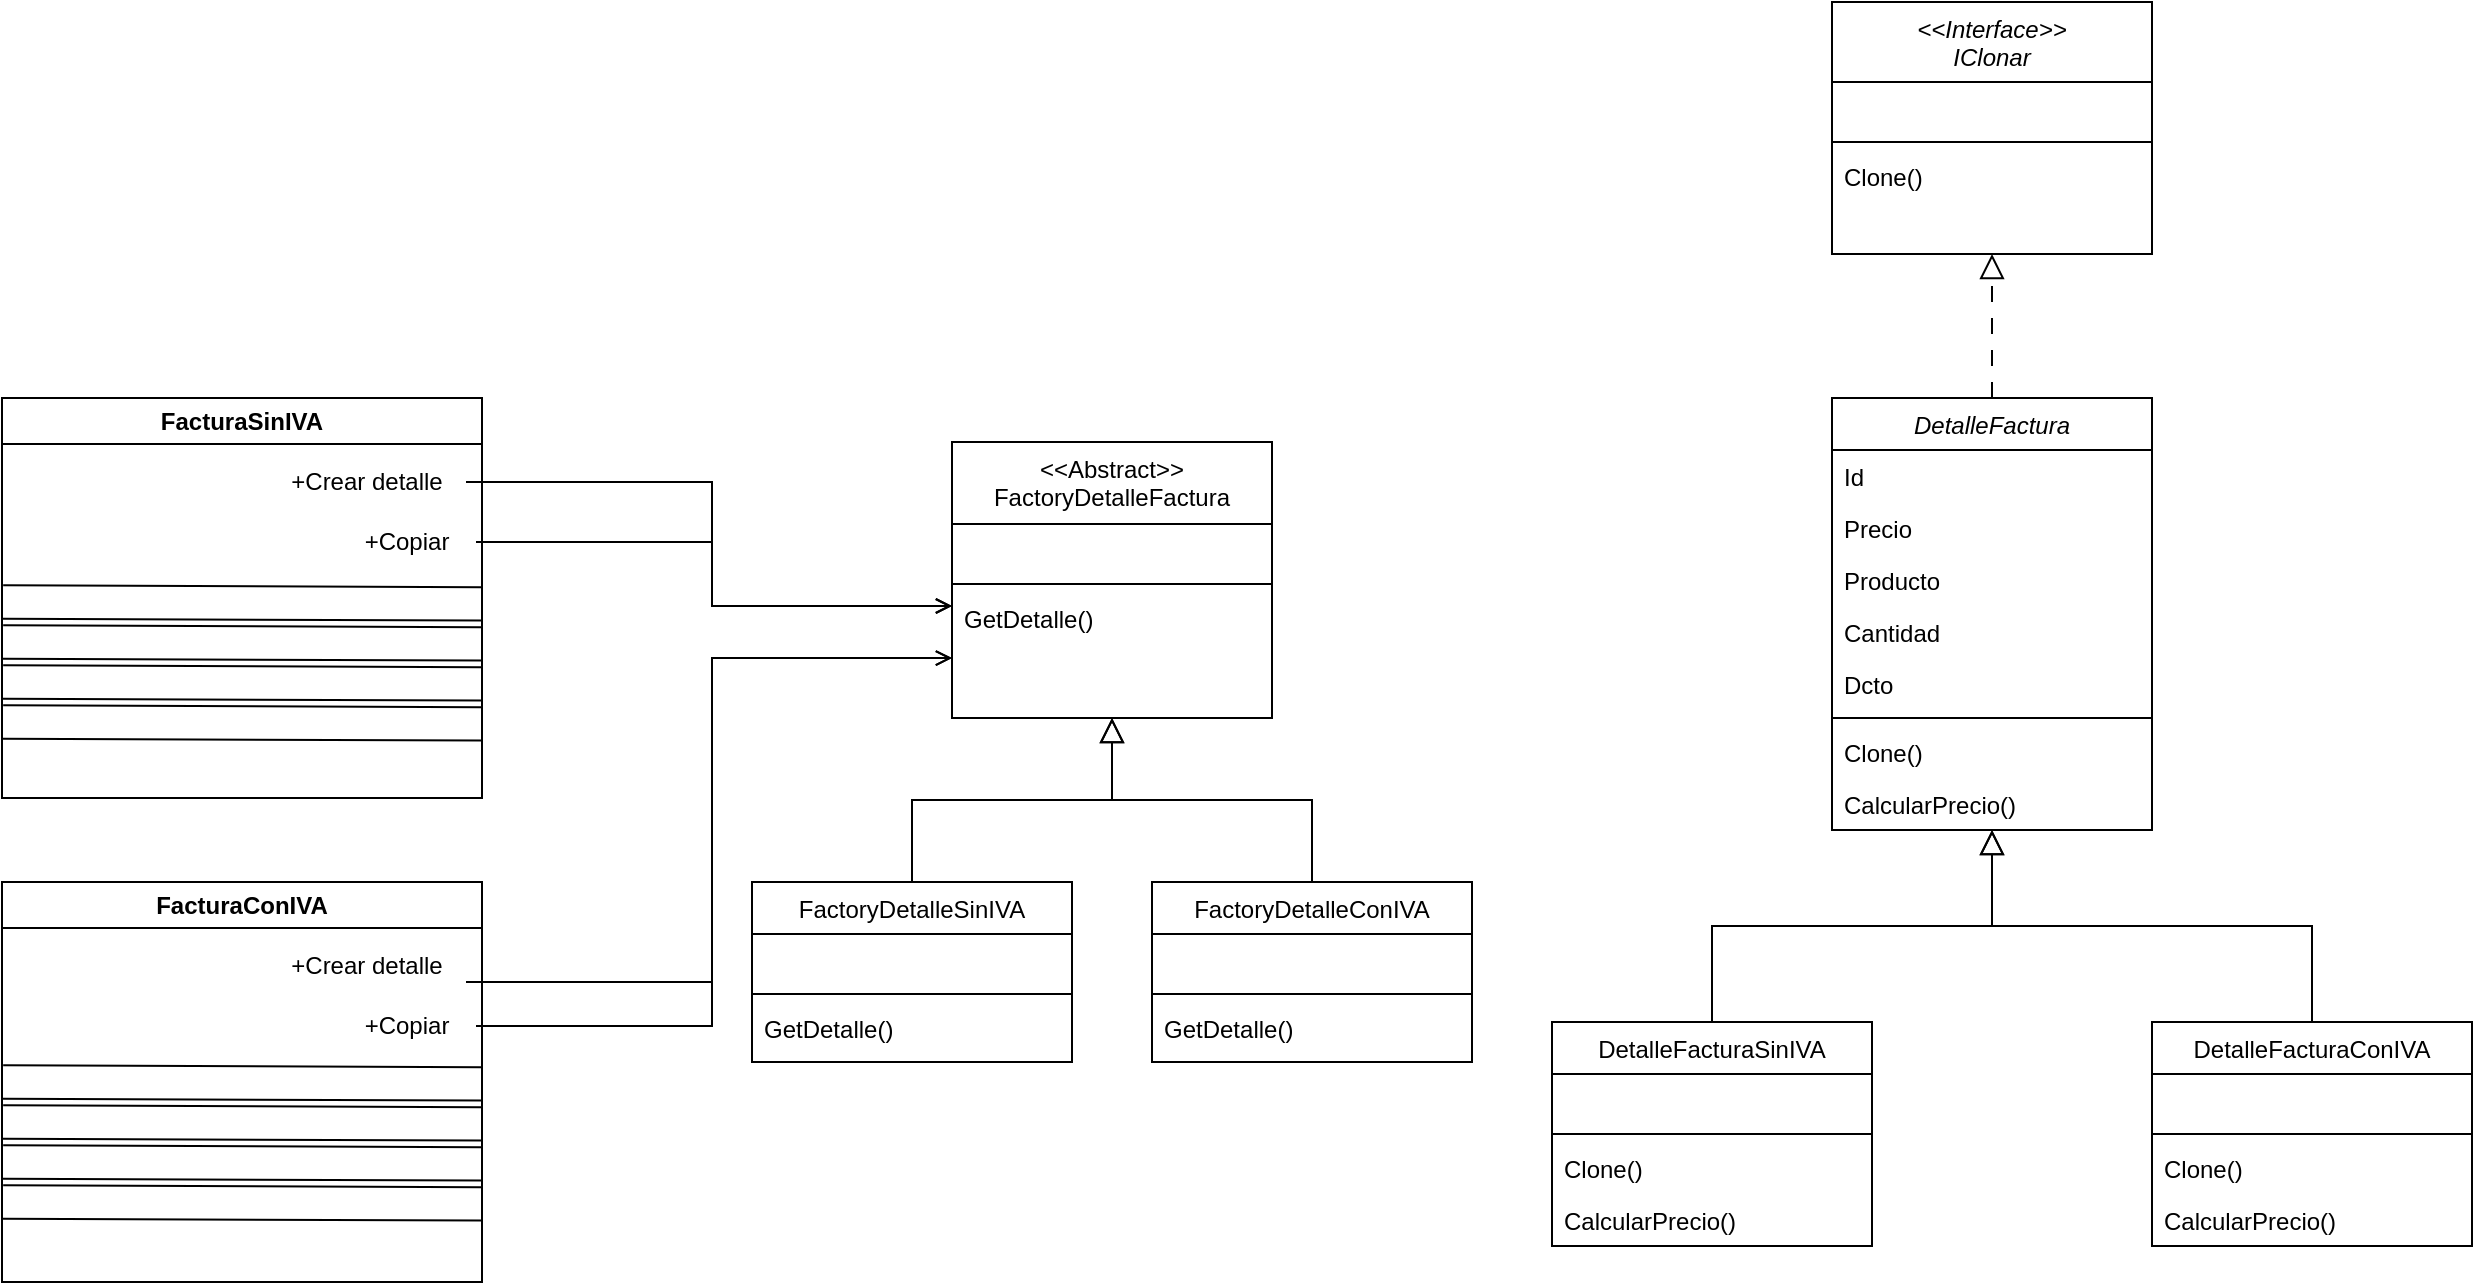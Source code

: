 <mxfile version="22.1.0" type="github">
  <diagram id="C5RBs43oDa-KdzZeNtuy" name="Page-1">
    <mxGraphModel dx="1624" dy="1608" grid="1" gridSize="10" guides="1" tooltips="1" connect="1" arrows="1" fold="1" page="1" pageScale="1" pageWidth="827" pageHeight="1169" math="0" shadow="0">
      <root>
        <mxCell id="WIyWlLk6GJQsqaUBKTNV-0" />
        <mxCell id="WIyWlLk6GJQsqaUBKTNV-1" parent="WIyWlLk6GJQsqaUBKTNV-0" />
        <mxCell id="jp-SRCnOsA3qcLdnqWe--9" style="edgeStyle=orthogonalEdgeStyle;rounded=0;orthogonalLoop=1;jettySize=auto;html=1;endArrow=block;endFill=0;dashed=1;dashPattern=8 8;endSize=10;" parent="WIyWlLk6GJQsqaUBKTNV-1" source="zkfFHV4jXpPFQw0GAbJ--0" target="jp-SRCnOsA3qcLdnqWe--0" edge="1">
          <mxGeometry relative="1" as="geometry" />
        </mxCell>
        <mxCell id="zkfFHV4jXpPFQw0GAbJ--0" value="DetalleFactura" style="swimlane;fontStyle=2;align=center;verticalAlign=top;childLayout=stackLayout;horizontal=1;startSize=26;horizontalStack=0;resizeParent=1;resizeLast=0;collapsible=1;marginBottom=0;rounded=0;shadow=0;strokeWidth=1;" parent="WIyWlLk6GJQsqaUBKTNV-1" vertex="1">
          <mxGeometry x="220" y="128" width="160" height="216" as="geometry">
            <mxRectangle x="230" y="140" width="160" height="26" as="alternateBounds" />
          </mxGeometry>
        </mxCell>
        <mxCell id="zkfFHV4jXpPFQw0GAbJ--1" value="Id" style="text;align=left;verticalAlign=top;spacingLeft=4;spacingRight=4;overflow=hidden;rotatable=0;points=[[0,0.5],[1,0.5]];portConstraint=eastwest;" parent="zkfFHV4jXpPFQw0GAbJ--0" vertex="1">
          <mxGeometry y="26" width="160" height="26" as="geometry" />
        </mxCell>
        <mxCell id="jp-SRCnOsA3qcLdnqWe--6" value="Precio" style="text;align=left;verticalAlign=top;spacingLeft=4;spacingRight=4;overflow=hidden;rotatable=0;points=[[0,0.5],[1,0.5]];portConstraint=eastwest;rounded=0;shadow=0;html=0;" parent="zkfFHV4jXpPFQw0GAbJ--0" vertex="1">
          <mxGeometry y="52" width="160" height="26" as="geometry" />
        </mxCell>
        <mxCell id="zkfFHV4jXpPFQw0GAbJ--2" value="Producto" style="text;align=left;verticalAlign=top;spacingLeft=4;spacingRight=4;overflow=hidden;rotatable=0;points=[[0,0.5],[1,0.5]];portConstraint=eastwest;rounded=0;shadow=0;html=0;" parent="zkfFHV4jXpPFQw0GAbJ--0" vertex="1">
          <mxGeometry y="78" width="160" height="26" as="geometry" />
        </mxCell>
        <mxCell id="jp-SRCnOsA3qcLdnqWe--7" value="Cantidad" style="text;align=left;verticalAlign=top;spacingLeft=4;spacingRight=4;overflow=hidden;rotatable=0;points=[[0,0.5],[1,0.5]];portConstraint=eastwest;rounded=0;shadow=0;html=0;" parent="zkfFHV4jXpPFQw0GAbJ--0" vertex="1">
          <mxGeometry y="104" width="160" height="26" as="geometry" />
        </mxCell>
        <mxCell id="zkfFHV4jXpPFQw0GAbJ--3" value="Dcto" style="text;align=left;verticalAlign=top;spacingLeft=4;spacingRight=4;overflow=hidden;rotatable=0;points=[[0,0.5],[1,0.5]];portConstraint=eastwest;rounded=0;shadow=0;html=0;" parent="zkfFHV4jXpPFQw0GAbJ--0" vertex="1">
          <mxGeometry y="130" width="160" height="26" as="geometry" />
        </mxCell>
        <mxCell id="zkfFHV4jXpPFQw0GAbJ--4" value="" style="line;html=1;strokeWidth=1;align=left;verticalAlign=middle;spacingTop=-1;spacingLeft=3;spacingRight=3;rotatable=0;labelPosition=right;points=[];portConstraint=eastwest;" parent="zkfFHV4jXpPFQw0GAbJ--0" vertex="1">
          <mxGeometry y="156" width="160" height="8" as="geometry" />
        </mxCell>
        <mxCell id="jp-SRCnOsA3qcLdnqWe--8" value="Clone()" style="text;align=left;verticalAlign=top;spacingLeft=4;spacingRight=4;overflow=hidden;rotatable=0;points=[[0,0.5],[1,0.5]];portConstraint=eastwest;" parent="zkfFHV4jXpPFQw0GAbJ--0" vertex="1">
          <mxGeometry y="164" width="160" height="26" as="geometry" />
        </mxCell>
        <mxCell id="zkfFHV4jXpPFQw0GAbJ--5" value="CalcularPrecio()" style="text;align=left;verticalAlign=top;spacingLeft=4;spacingRight=4;overflow=hidden;rotatable=0;points=[[0,0.5],[1,0.5]];portConstraint=eastwest;" parent="zkfFHV4jXpPFQw0GAbJ--0" vertex="1">
          <mxGeometry y="190" width="160" height="26" as="geometry" />
        </mxCell>
        <mxCell id="zkfFHV4jXpPFQw0GAbJ--6" value="&lt;&lt;Abstract&gt;&gt;&#xa;FactoryDetalleFactura" style="swimlane;fontStyle=0;align=center;verticalAlign=top;childLayout=stackLayout;horizontal=1;startSize=41;horizontalStack=0;resizeParent=1;resizeLast=0;collapsible=1;marginBottom=0;rounded=0;shadow=0;strokeWidth=1;" parent="WIyWlLk6GJQsqaUBKTNV-1" vertex="1">
          <mxGeometry x="-220" y="150" width="160" height="138" as="geometry">
            <mxRectangle x="130" y="380" width="160" height="26" as="alternateBounds" />
          </mxGeometry>
        </mxCell>
        <mxCell id="zkfFHV4jXpPFQw0GAbJ--8" value=" " style="text;align=left;verticalAlign=top;spacingLeft=4;spacingRight=4;overflow=hidden;rotatable=0;points=[[0,0.5],[1,0.5]];portConstraint=eastwest;rounded=0;shadow=0;html=0;" parent="zkfFHV4jXpPFQw0GAbJ--6" vertex="1">
          <mxGeometry y="41" width="160" height="26" as="geometry" />
        </mxCell>
        <mxCell id="zkfFHV4jXpPFQw0GAbJ--9" value="" style="line;html=1;strokeWidth=1;align=left;verticalAlign=middle;spacingTop=-1;spacingLeft=3;spacingRight=3;rotatable=0;labelPosition=right;points=[];portConstraint=eastwest;" parent="zkfFHV4jXpPFQw0GAbJ--6" vertex="1">
          <mxGeometry y="67" width="160" height="8" as="geometry" />
        </mxCell>
        <mxCell id="zkfFHV4jXpPFQw0GAbJ--10" value="GetDetalle()" style="text;align=left;verticalAlign=top;spacingLeft=4;spacingRight=4;overflow=hidden;rotatable=0;points=[[0,0.5],[1,0.5]];portConstraint=eastwest;fontStyle=0" parent="zkfFHV4jXpPFQw0GAbJ--6" vertex="1">
          <mxGeometry y="75" width="160" height="26" as="geometry" />
        </mxCell>
        <mxCell id="jp-SRCnOsA3qcLdnqWe--18" style="edgeStyle=orthogonalEdgeStyle;rounded=0;orthogonalLoop=1;jettySize=auto;html=1;endArrow=block;endFill=0;strokeWidth=1;endSize=10;" parent="WIyWlLk6GJQsqaUBKTNV-1" source="zkfFHV4jXpPFQw0GAbJ--13" target="zkfFHV4jXpPFQw0GAbJ--0" edge="1">
          <mxGeometry relative="1" as="geometry" />
        </mxCell>
        <mxCell id="zkfFHV4jXpPFQw0GAbJ--13" value="DetalleFacturaSinIVA" style="swimlane;fontStyle=0;align=center;verticalAlign=top;childLayout=stackLayout;horizontal=1;startSize=26;horizontalStack=0;resizeParent=1;resizeLast=0;collapsible=1;marginBottom=0;rounded=0;shadow=0;strokeWidth=1;" parent="WIyWlLk6GJQsqaUBKTNV-1" vertex="1">
          <mxGeometry x="80" y="440" width="160" height="112" as="geometry">
            <mxRectangle x="340" y="380" width="170" height="26" as="alternateBounds" />
          </mxGeometry>
        </mxCell>
        <mxCell id="jp-SRCnOsA3qcLdnqWe--20" style="text;align=left;verticalAlign=top;spacingLeft=4;spacingRight=4;overflow=hidden;rotatable=0;points=[[0,0.5],[1,0.5]];portConstraint=eastwest;" parent="zkfFHV4jXpPFQw0GAbJ--13" vertex="1">
          <mxGeometry y="26" width="160" height="26" as="geometry" />
        </mxCell>
        <mxCell id="zkfFHV4jXpPFQw0GAbJ--15" value="" style="line;html=1;strokeWidth=1;align=left;verticalAlign=middle;spacingTop=-1;spacingLeft=3;spacingRight=3;rotatable=0;labelPosition=right;points=[];portConstraint=eastwest;" parent="zkfFHV4jXpPFQw0GAbJ--13" vertex="1">
          <mxGeometry y="52" width="160" height="8" as="geometry" />
        </mxCell>
        <mxCell id="jp-SRCnOsA3qcLdnqWe--21" value="Clone()" style="text;align=left;verticalAlign=top;spacingLeft=4;spacingRight=4;overflow=hidden;rotatable=0;points=[[0,0.5],[1,0.5]];portConstraint=eastwest;" parent="zkfFHV4jXpPFQw0GAbJ--13" vertex="1">
          <mxGeometry y="60" width="160" height="26" as="geometry" />
        </mxCell>
        <mxCell id="lr7jb0J3LA6OWk25KDTx-0" value="CalcularPrecio()" style="text;align=left;verticalAlign=top;spacingLeft=4;spacingRight=4;overflow=hidden;rotatable=0;points=[[0,0.5],[1,0.5]];portConstraint=eastwest;" parent="zkfFHV4jXpPFQw0GAbJ--13" vertex="1">
          <mxGeometry y="86" width="160" height="26" as="geometry" />
        </mxCell>
        <mxCell id="jp-SRCnOsA3qcLdnqWe--0" value="&lt;&lt;Interface&gt;&gt;&#xa;IClonar" style="swimlane;fontStyle=2;align=center;verticalAlign=top;childLayout=stackLayout;horizontal=1;startSize=40;horizontalStack=0;resizeParent=1;resizeLast=0;collapsible=1;marginBottom=0;rounded=0;shadow=0;strokeWidth=1;swimlaneHead=1;" parent="WIyWlLk6GJQsqaUBKTNV-1" vertex="1">
          <mxGeometry x="220" y="-70" width="160" height="126" as="geometry">
            <mxRectangle x="250" y="-160" width="160" height="26" as="alternateBounds" />
          </mxGeometry>
        </mxCell>
        <mxCell id="jp-SRCnOsA3qcLdnqWe--3" value=" " style="text;align=left;verticalAlign=top;spacingLeft=4;spacingRight=4;overflow=hidden;rotatable=0;points=[[0,0.5],[1,0.5]];portConstraint=eastwest;rounded=0;shadow=0;html=0;" parent="jp-SRCnOsA3qcLdnqWe--0" vertex="1">
          <mxGeometry y="40" width="160" height="26" as="geometry" />
        </mxCell>
        <mxCell id="jp-SRCnOsA3qcLdnqWe--4" value="" style="line;html=1;strokeWidth=1;align=left;verticalAlign=middle;spacingTop=-1;spacingLeft=3;spacingRight=3;rotatable=0;labelPosition=right;points=[];portConstraint=eastwest;" parent="jp-SRCnOsA3qcLdnqWe--0" vertex="1">
          <mxGeometry y="66" width="160" height="8" as="geometry" />
        </mxCell>
        <mxCell id="jp-SRCnOsA3qcLdnqWe--5" value="Clone()" style="text;align=left;verticalAlign=top;spacingLeft=4;spacingRight=4;overflow=hidden;rotatable=0;points=[[0,0.5],[1,0.5]];portConstraint=eastwest;" parent="jp-SRCnOsA3qcLdnqWe--0" vertex="1">
          <mxGeometry y="74" width="160" height="26" as="geometry" />
        </mxCell>
        <mxCell id="jp-SRCnOsA3qcLdnqWe--26" style="edgeStyle=orthogonalEdgeStyle;rounded=0;orthogonalLoop=1;jettySize=auto;html=1;endArrow=block;endFill=0;strokeWidth=1;endSize=10;" parent="WIyWlLk6GJQsqaUBKTNV-1" source="jp-SRCnOsA3qcLdnqWe--22" target="zkfFHV4jXpPFQw0GAbJ--0" edge="1">
          <mxGeometry relative="1" as="geometry" />
        </mxCell>
        <mxCell id="jp-SRCnOsA3qcLdnqWe--22" value="DetalleFacturaConIVA" style="swimlane;fontStyle=0;align=center;verticalAlign=top;childLayout=stackLayout;horizontal=1;startSize=26;horizontalStack=0;resizeParent=1;resizeLast=0;collapsible=1;marginBottom=0;rounded=0;shadow=0;strokeWidth=1;" parent="WIyWlLk6GJQsqaUBKTNV-1" vertex="1">
          <mxGeometry x="380" y="440" width="160" height="112" as="geometry">
            <mxRectangle x="340" y="380" width="170" height="26" as="alternateBounds" />
          </mxGeometry>
        </mxCell>
        <mxCell id="jp-SRCnOsA3qcLdnqWe--23" style="text;align=left;verticalAlign=top;spacingLeft=4;spacingRight=4;overflow=hidden;rotatable=0;points=[[0,0.5],[1,0.5]];portConstraint=eastwest;" parent="jp-SRCnOsA3qcLdnqWe--22" vertex="1">
          <mxGeometry y="26" width="160" height="26" as="geometry" />
        </mxCell>
        <mxCell id="jp-SRCnOsA3qcLdnqWe--24" value="" style="line;html=1;strokeWidth=1;align=left;verticalAlign=middle;spacingTop=-1;spacingLeft=3;spacingRight=3;rotatable=0;labelPosition=right;points=[];portConstraint=eastwest;" parent="jp-SRCnOsA3qcLdnqWe--22" vertex="1">
          <mxGeometry y="52" width="160" height="8" as="geometry" />
        </mxCell>
        <mxCell id="jp-SRCnOsA3qcLdnqWe--25" value="Clone()" style="text;align=left;verticalAlign=top;spacingLeft=4;spacingRight=4;overflow=hidden;rotatable=0;points=[[0,0.5],[1,0.5]];portConstraint=eastwest;" parent="jp-SRCnOsA3qcLdnqWe--22" vertex="1">
          <mxGeometry y="60" width="160" height="26" as="geometry" />
        </mxCell>
        <mxCell id="lr7jb0J3LA6OWk25KDTx-2" value="CalcularPrecio()" style="text;align=left;verticalAlign=top;spacingLeft=4;spacingRight=4;overflow=hidden;rotatable=0;points=[[0,0.5],[1,0.5]];portConstraint=eastwest;" parent="jp-SRCnOsA3qcLdnqWe--22" vertex="1">
          <mxGeometry y="86" width="160" height="26" as="geometry" />
        </mxCell>
        <mxCell id="jp-SRCnOsA3qcLdnqWe--28" value="FacturaSinIVA" style="swimlane;whiteSpace=wrap;html=1;" parent="WIyWlLk6GJQsqaUBKTNV-1" vertex="1">
          <mxGeometry x="-695" y="128" width="240" height="200" as="geometry" />
        </mxCell>
        <mxCell id="jp-SRCnOsA3qcLdnqWe--29" value="+Crear detalle" style="text;html=1;align=center;verticalAlign=middle;resizable=0;points=[];autosize=1;strokeColor=none;fillColor=none;" parent="jp-SRCnOsA3qcLdnqWe--28" vertex="1">
          <mxGeometry x="132" y="27" width="100" height="30" as="geometry" />
        </mxCell>
        <mxCell id="jp-SRCnOsA3qcLdnqWe--30" value="+Copiar" style="text;html=1;align=center;verticalAlign=middle;resizable=0;points=[];autosize=1;strokeColor=none;fillColor=none;" parent="jp-SRCnOsA3qcLdnqWe--28" vertex="1">
          <mxGeometry x="167" y="57" width="70" height="30" as="geometry" />
        </mxCell>
        <mxCell id="jp-SRCnOsA3qcLdnqWe--48" value="" style="shape=link;html=1;rounded=0;entryX=1.035;entryY=1.032;entryDx=0;entryDy=0;entryPerimeter=0;width=16.667;verticalAlign=middle;" parent="jp-SRCnOsA3qcLdnqWe--28" edge="1">
          <mxGeometry width="100" relative="1" as="geometry">
            <mxPoint x="0.55" y="102" as="sourcePoint" />
            <mxPoint x="240.0" y="102.96" as="targetPoint" />
          </mxGeometry>
        </mxCell>
        <mxCell id="jp-SRCnOsA3qcLdnqWe--51" value="" style="shape=link;html=1;rounded=0;entryX=1.035;entryY=1.032;entryDx=0;entryDy=0;entryPerimeter=0;width=16.667;verticalAlign=middle;" parent="jp-SRCnOsA3qcLdnqWe--28" edge="1">
          <mxGeometry width="100" relative="1" as="geometry">
            <mxPoint x="0.55" y="162" as="sourcePoint" />
            <mxPoint x="240.0" y="162.96" as="targetPoint" />
          </mxGeometry>
        </mxCell>
        <mxCell id="jp-SRCnOsA3qcLdnqWe--50" value="" style="shape=link;html=1;rounded=0;entryX=1.035;entryY=1.032;entryDx=0;entryDy=0;entryPerimeter=0;width=16.667;verticalAlign=middle;" parent="jp-SRCnOsA3qcLdnqWe--28" edge="1">
          <mxGeometry width="100" relative="1" as="geometry">
            <mxPoint x="0.55" y="142" as="sourcePoint" />
            <mxPoint x="240.0" y="142.96" as="targetPoint" />
          </mxGeometry>
        </mxCell>
        <mxCell id="jp-SRCnOsA3qcLdnqWe--49" value="" style="shape=link;html=1;rounded=0;entryX=1.035;entryY=1.032;entryDx=0;entryDy=0;entryPerimeter=0;width=16.667;verticalAlign=middle;" parent="jp-SRCnOsA3qcLdnqWe--28" edge="1">
          <mxGeometry width="100" relative="1" as="geometry">
            <mxPoint x="0.55" y="122" as="sourcePoint" />
            <mxPoint x="240.0" y="122.96" as="targetPoint" />
          </mxGeometry>
        </mxCell>
        <mxCell id="jp-SRCnOsA3qcLdnqWe--32" style="edgeStyle=orthogonalEdgeStyle;rounded=0;orthogonalLoop=1;jettySize=auto;html=1;endArrow=open;endFill=0;" parent="WIyWlLk6GJQsqaUBKTNV-1" source="jp-SRCnOsA3qcLdnqWe--29" target="zkfFHV4jXpPFQw0GAbJ--10" edge="1">
          <mxGeometry relative="1" as="geometry">
            <Array as="points">
              <mxPoint x="-340" y="170" />
              <mxPoint x="-340" y="232" />
            </Array>
          </mxGeometry>
        </mxCell>
        <mxCell id="jp-SRCnOsA3qcLdnqWe--33" style="edgeStyle=orthogonalEdgeStyle;rounded=0;orthogonalLoop=1;jettySize=auto;html=1;endArrow=open;endFill=0;" parent="WIyWlLk6GJQsqaUBKTNV-1" source="jp-SRCnOsA3qcLdnqWe--30" target="zkfFHV4jXpPFQw0GAbJ--10" edge="1">
          <mxGeometry relative="1" as="geometry">
            <Array as="points">
              <mxPoint x="-340" y="200" />
              <mxPoint x="-340" y="232" />
            </Array>
          </mxGeometry>
        </mxCell>
        <mxCell id="jp-SRCnOsA3qcLdnqWe--34" value="FacturaConIVA" style="swimlane;whiteSpace=wrap;html=1;" parent="WIyWlLk6GJQsqaUBKTNV-1" vertex="1">
          <mxGeometry x="-695" y="370" width="240" height="200" as="geometry" />
        </mxCell>
        <mxCell id="jp-SRCnOsA3qcLdnqWe--35" value="+Crear detalle" style="text;html=1;align=center;verticalAlign=middle;resizable=0;points=[];autosize=1;strokeColor=none;fillColor=none;" parent="jp-SRCnOsA3qcLdnqWe--34" vertex="1">
          <mxGeometry x="132" y="27" width="100" height="30" as="geometry" />
        </mxCell>
        <mxCell id="jp-SRCnOsA3qcLdnqWe--36" value="+Copiar" style="text;html=1;align=center;verticalAlign=middle;resizable=0;points=[];autosize=1;strokeColor=none;fillColor=none;" parent="jp-SRCnOsA3qcLdnqWe--34" vertex="1">
          <mxGeometry x="167" y="57" width="70" height="30" as="geometry" />
        </mxCell>
        <mxCell id="jp-SRCnOsA3qcLdnqWe--55" value="" style="shape=link;html=1;rounded=0;entryX=1.035;entryY=1.032;entryDx=0;entryDy=0;entryPerimeter=0;width=16.667;verticalAlign=middle;" parent="jp-SRCnOsA3qcLdnqWe--34" edge="1">
          <mxGeometry width="100" relative="1" as="geometry">
            <mxPoint x="0.55" y="100" as="sourcePoint" />
            <mxPoint x="240.0" y="100.96" as="targetPoint" />
          </mxGeometry>
        </mxCell>
        <mxCell id="jp-SRCnOsA3qcLdnqWe--56" value="" style="shape=link;html=1;rounded=0;entryX=1.035;entryY=1.032;entryDx=0;entryDy=0;entryPerimeter=0;width=16.667;verticalAlign=middle;" parent="jp-SRCnOsA3qcLdnqWe--34" edge="1">
          <mxGeometry width="100" relative="1" as="geometry">
            <mxPoint x="0.55" y="160" as="sourcePoint" />
            <mxPoint x="240.0" y="160.96" as="targetPoint" />
          </mxGeometry>
        </mxCell>
        <mxCell id="jp-SRCnOsA3qcLdnqWe--57" value="" style="shape=link;html=1;rounded=0;entryX=1.035;entryY=1.032;entryDx=0;entryDy=0;entryPerimeter=0;width=16.667;verticalAlign=middle;" parent="jp-SRCnOsA3qcLdnqWe--34" edge="1">
          <mxGeometry width="100" relative="1" as="geometry">
            <mxPoint x="0.55" y="140" as="sourcePoint" />
            <mxPoint x="240.0" y="140.96" as="targetPoint" />
          </mxGeometry>
        </mxCell>
        <mxCell id="jp-SRCnOsA3qcLdnqWe--58" value="" style="shape=link;html=1;rounded=0;entryX=1.035;entryY=1.032;entryDx=0;entryDy=0;entryPerimeter=0;width=16.667;verticalAlign=middle;" parent="jp-SRCnOsA3qcLdnqWe--34" edge="1">
          <mxGeometry width="100" relative="1" as="geometry">
            <mxPoint x="0.55" y="120" as="sourcePoint" />
            <mxPoint x="240.0" y="120.96" as="targetPoint" />
          </mxGeometry>
        </mxCell>
        <mxCell id="jp-SRCnOsA3qcLdnqWe--37" style="edgeStyle=orthogonalEdgeStyle;rounded=0;orthogonalLoop=1;jettySize=auto;html=1;endArrow=open;endFill=0;" parent="WIyWlLk6GJQsqaUBKTNV-1" source="jp-SRCnOsA3qcLdnqWe--35" edge="1">
          <mxGeometry relative="1" as="geometry">
            <mxPoint x="-220" y="258.048" as="targetPoint" />
            <Array as="points">
              <mxPoint x="-340" y="420" />
              <mxPoint x="-340" y="258" />
            </Array>
          </mxGeometry>
        </mxCell>
        <mxCell id="jp-SRCnOsA3qcLdnqWe--38" style="edgeStyle=orthogonalEdgeStyle;rounded=0;orthogonalLoop=1;jettySize=auto;html=1;endArrow=open;endFill=0;" parent="WIyWlLk6GJQsqaUBKTNV-1" source="jp-SRCnOsA3qcLdnqWe--36" edge="1">
          <mxGeometry relative="1" as="geometry">
            <mxPoint x="-220" y="258.048" as="targetPoint" />
            <Array as="points">
              <mxPoint x="-340" y="442" />
              <mxPoint x="-340" y="258" />
            </Array>
          </mxGeometry>
        </mxCell>
        <mxCell id="jp-SRCnOsA3qcLdnqWe--71" style="edgeStyle=orthogonalEdgeStyle;rounded=0;orthogonalLoop=1;jettySize=auto;html=1;endArrow=block;endFill=0;endSize=10;" parent="WIyWlLk6GJQsqaUBKTNV-1" source="jp-SRCnOsA3qcLdnqWe--60" target="zkfFHV4jXpPFQw0GAbJ--6" edge="1">
          <mxGeometry relative="1" as="geometry" />
        </mxCell>
        <mxCell id="jp-SRCnOsA3qcLdnqWe--60" value="FactoryDetalleConIVA" style="swimlane;fontStyle=0;align=center;verticalAlign=top;childLayout=stackLayout;horizontal=1;startSize=26;horizontalStack=0;resizeParent=1;resizeLast=0;collapsible=1;marginBottom=0;rounded=0;shadow=0;strokeWidth=1;" parent="WIyWlLk6GJQsqaUBKTNV-1" vertex="1">
          <mxGeometry x="-120" y="370" width="160" height="90" as="geometry">
            <mxRectangle x="130" y="380" width="160" height="26" as="alternateBounds" />
          </mxGeometry>
        </mxCell>
        <mxCell id="jp-SRCnOsA3qcLdnqWe--61" value=" " style="text;align=left;verticalAlign=top;spacingLeft=4;spacingRight=4;overflow=hidden;rotatable=0;points=[[0,0.5],[1,0.5]];portConstraint=eastwest;rounded=0;shadow=0;html=0;" parent="jp-SRCnOsA3qcLdnqWe--60" vertex="1">
          <mxGeometry y="26" width="160" height="26" as="geometry" />
        </mxCell>
        <mxCell id="jp-SRCnOsA3qcLdnqWe--62" value="" style="line;html=1;strokeWidth=1;align=left;verticalAlign=middle;spacingTop=-1;spacingLeft=3;spacingRight=3;rotatable=0;labelPosition=right;points=[];portConstraint=eastwest;" parent="jp-SRCnOsA3qcLdnqWe--60" vertex="1">
          <mxGeometry y="52" width="160" height="8" as="geometry" />
        </mxCell>
        <mxCell id="jp-SRCnOsA3qcLdnqWe--64" value="GetDetalle()" style="text;align=left;verticalAlign=top;spacingLeft=4;spacingRight=4;overflow=hidden;rotatable=0;points=[[0,0.5],[1,0.5]];portConstraint=eastwest;" parent="jp-SRCnOsA3qcLdnqWe--60" vertex="1">
          <mxGeometry y="60" width="160" height="26" as="geometry" />
        </mxCell>
        <mxCell id="jp-SRCnOsA3qcLdnqWe--70" style="edgeStyle=orthogonalEdgeStyle;rounded=0;orthogonalLoop=1;jettySize=auto;html=1;endArrow=block;endFill=0;endSize=10;" parent="WIyWlLk6GJQsqaUBKTNV-1" source="jp-SRCnOsA3qcLdnqWe--65" target="zkfFHV4jXpPFQw0GAbJ--6" edge="1">
          <mxGeometry relative="1" as="geometry" />
        </mxCell>
        <mxCell id="jp-SRCnOsA3qcLdnqWe--65" value="FactoryDetalleSinIVA" style="swimlane;fontStyle=0;align=center;verticalAlign=top;childLayout=stackLayout;horizontal=1;startSize=26;horizontalStack=0;resizeParent=1;resizeLast=0;collapsible=1;marginBottom=0;rounded=0;shadow=0;strokeWidth=1;" parent="WIyWlLk6GJQsqaUBKTNV-1" vertex="1">
          <mxGeometry x="-320" y="370" width="160" height="90" as="geometry">
            <mxRectangle x="130" y="380" width="160" height="26" as="alternateBounds" />
          </mxGeometry>
        </mxCell>
        <mxCell id="jp-SRCnOsA3qcLdnqWe--66" value=" " style="text;align=left;verticalAlign=top;spacingLeft=4;spacingRight=4;overflow=hidden;rotatable=0;points=[[0,0.5],[1,0.5]];portConstraint=eastwest;rounded=0;shadow=0;html=0;" parent="jp-SRCnOsA3qcLdnqWe--65" vertex="1">
          <mxGeometry y="26" width="160" height="26" as="geometry" />
        </mxCell>
        <mxCell id="jp-SRCnOsA3qcLdnqWe--67" value="" style="line;html=1;strokeWidth=1;align=left;verticalAlign=middle;spacingTop=-1;spacingLeft=3;spacingRight=3;rotatable=0;labelPosition=right;points=[];portConstraint=eastwest;" parent="jp-SRCnOsA3qcLdnqWe--65" vertex="1">
          <mxGeometry y="52" width="160" height="8" as="geometry" />
        </mxCell>
        <mxCell id="jp-SRCnOsA3qcLdnqWe--68" value="GetDetalle()" style="text;align=left;verticalAlign=top;spacingLeft=4;spacingRight=4;overflow=hidden;rotatable=0;points=[[0,0.5],[1,0.5]];portConstraint=eastwest;fontStyle=0" parent="jp-SRCnOsA3qcLdnqWe--65" vertex="1">
          <mxGeometry y="60" width="160" height="26" as="geometry" />
        </mxCell>
      </root>
    </mxGraphModel>
  </diagram>
</mxfile>

